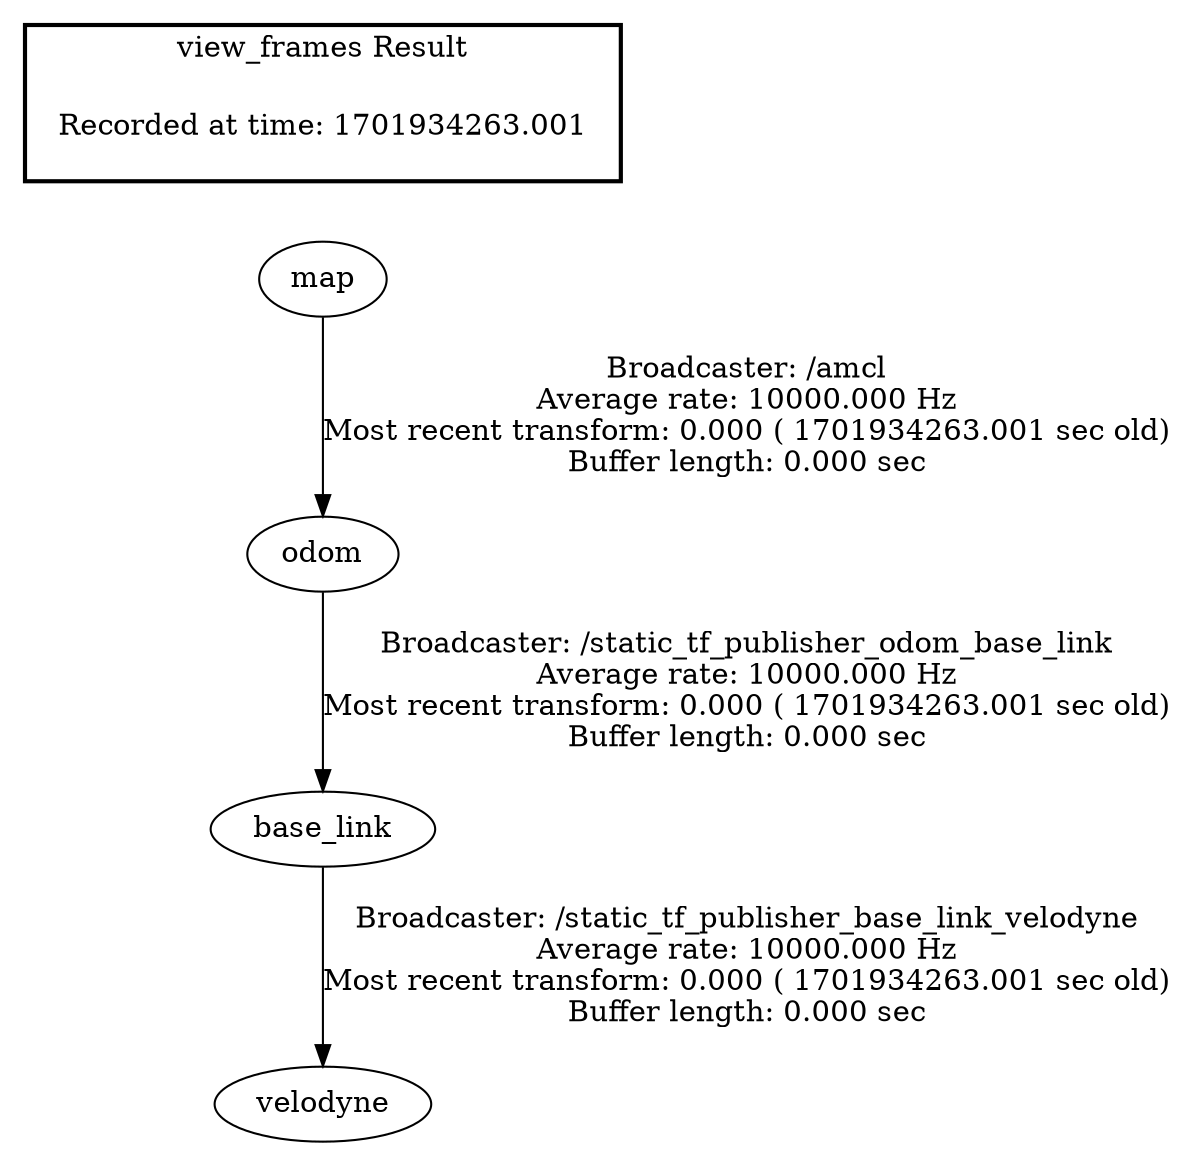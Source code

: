 digraph G {
"odom" -> "base_link"[label="Broadcaster: /static_tf_publisher_odom_base_link\nAverage rate: 10000.000 Hz\nMost recent transform: 0.000 ( 1701934263.001 sec old)\nBuffer length: 0.000 sec\n"];
"map" -> "odom"[label="Broadcaster: /amcl\nAverage rate: 10000.000 Hz\nMost recent transform: 0.000 ( 1701934263.001 sec old)\nBuffer length: 0.000 sec\n"];
"base_link" -> "velodyne"[label="Broadcaster: /static_tf_publisher_base_link_velodyne\nAverage rate: 10000.000 Hz\nMost recent transform: 0.000 ( 1701934263.001 sec old)\nBuffer length: 0.000 sec\n"];
edge [style=invis];
 subgraph cluster_legend { style=bold; color=black; label ="view_frames Result";
"Recorded at time: 1701934263.001"[ shape=plaintext ] ;
 }->"map";
}